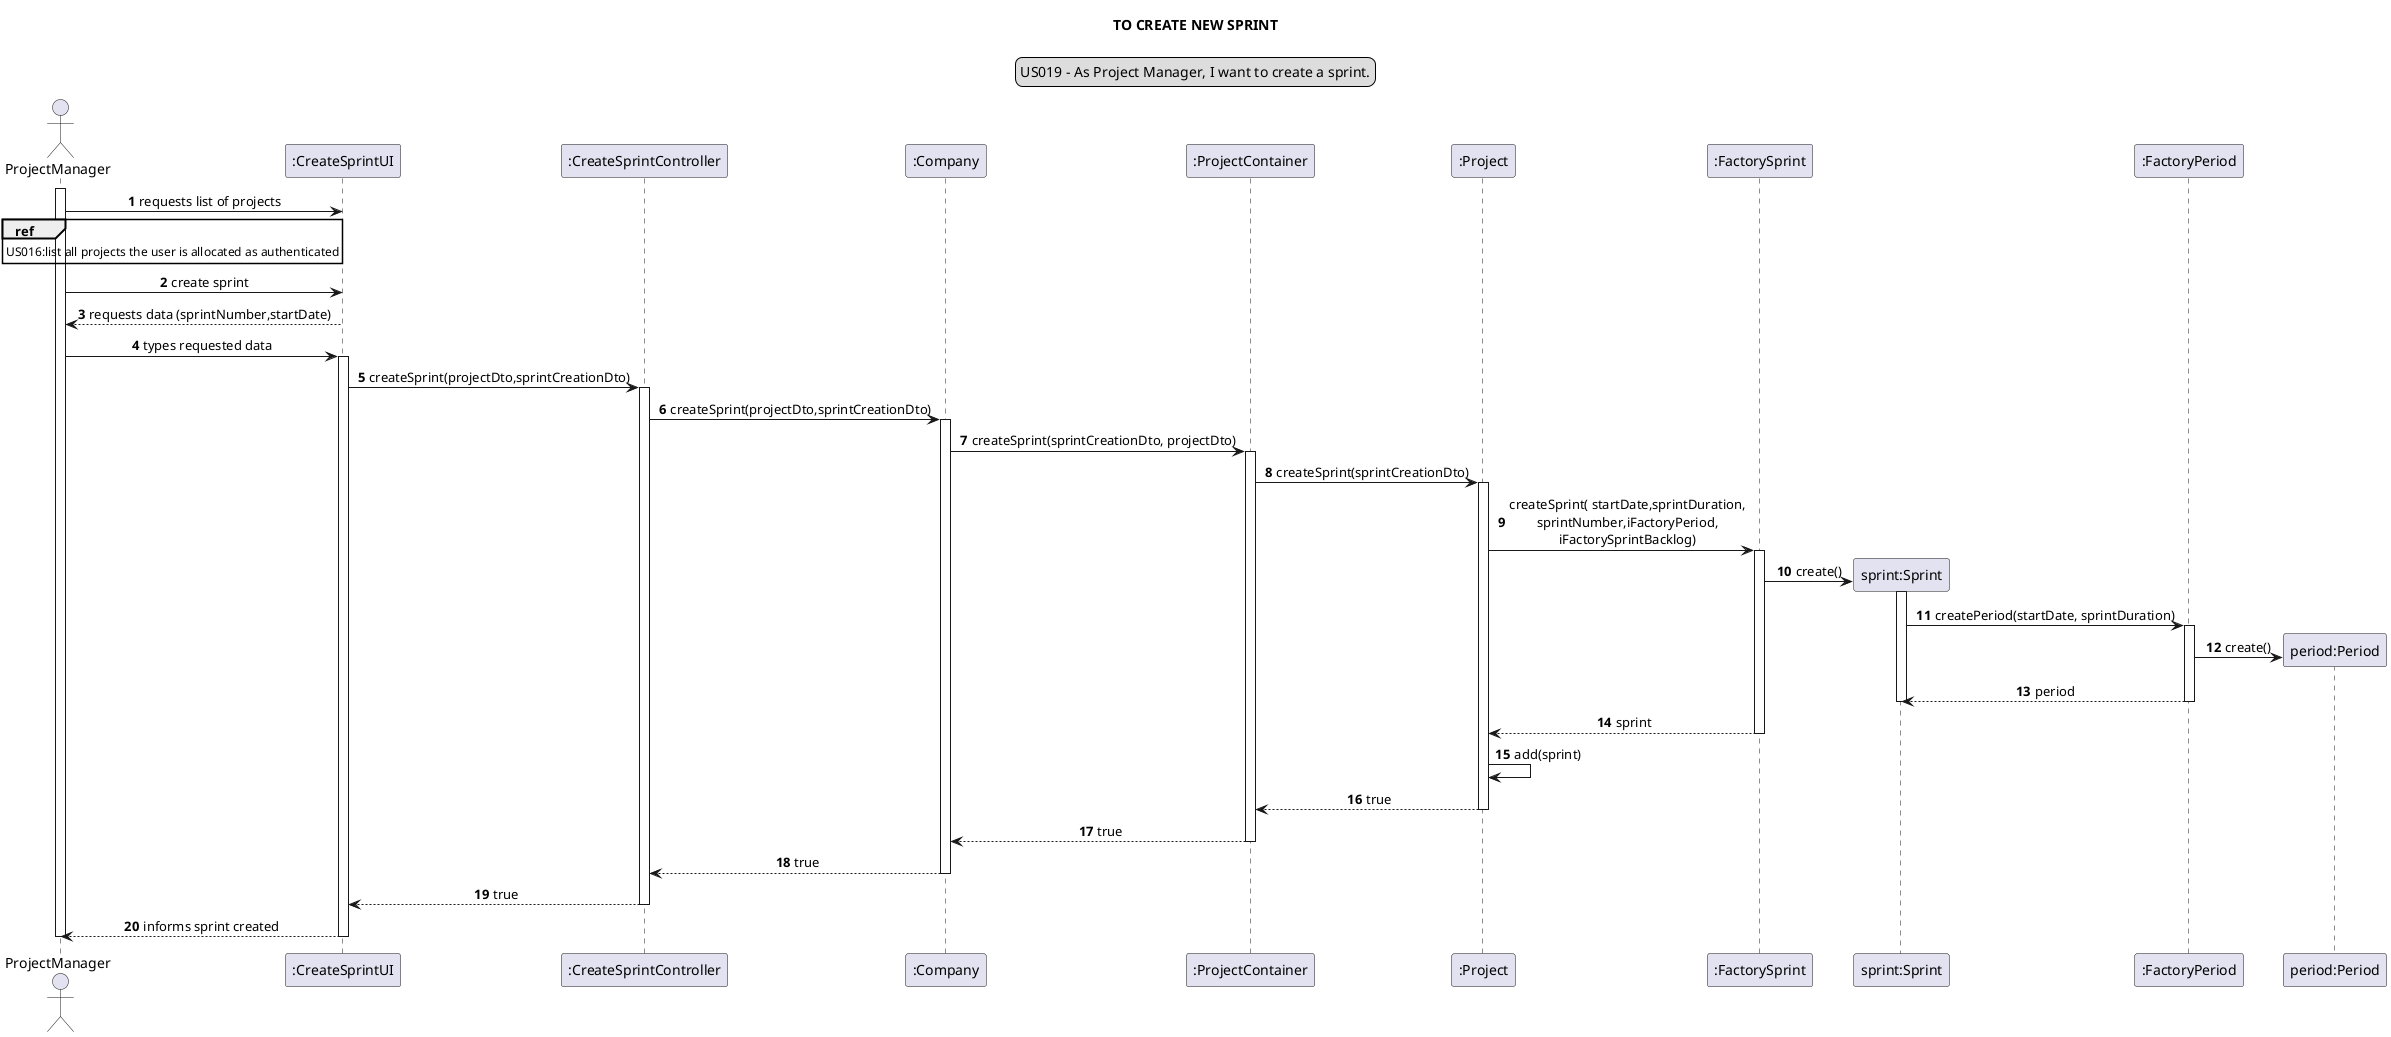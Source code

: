 @startuml

skinparam sequenceMessageAlign center
title TO CREATE NEW SPRINT
legend top
US019 - As Project Manager, I want to create a sprint.
end legend
autonumber

actor ProjectManager as pm
participant ":CreateSprintUI" as ui
participant ":CreateSprintController" as ct
participant ":Company" as c
participant ":ProjectContainer" as pc
participant ":Project" as p
participant ":FactorySprint" as fact
participant "sprint:Sprint" as ss
participant ":FactoryPeriod" as fp
participant "period:Period" as pp

activate pm
pm -> ui: requests list of projects
ref over pm : US016:list all projects the user is allocated as authenticated
pm -> ui : create sprint
ui --> pm : requests data (sprintNumber,startDate)

pm -> ui: types requested data
activate ui

ui -> ct: createSprint(projectDto,sprintCreationDto)
activate ct


ct -> c: createSprint(projectDto,sprintCreationDto)
activate c

c -> pc: createSprint(sprintCreationDto, projectDto)
activate pc

pc -> p: createSprint(sprintCreationDto)
activate p

p -> fact: createSprint( startDate,sprintDuration,\nsprintNumber,iFactoryPeriod,\niFactorySprintBacklog)
activate fact

create ss
fact -> ss: create()

activate ss

ss -> fp : createPeriod(startDate, sprintDuration)

activate fp

create pp
fp -> pp : create()
fp --> ss : period
deactivate ss
deactivate fp
fact --> p : sprint

deactivate fact
p -> p: add(sprint)

p --> pc: true
deactivate p

pc --> c : true
deactivate pc

c --> ct : true
deactivate c

ct --> ui : true
deactivate ct


ui --> pm: informs sprint created
deactivate ui
deactivate pm
@enduml